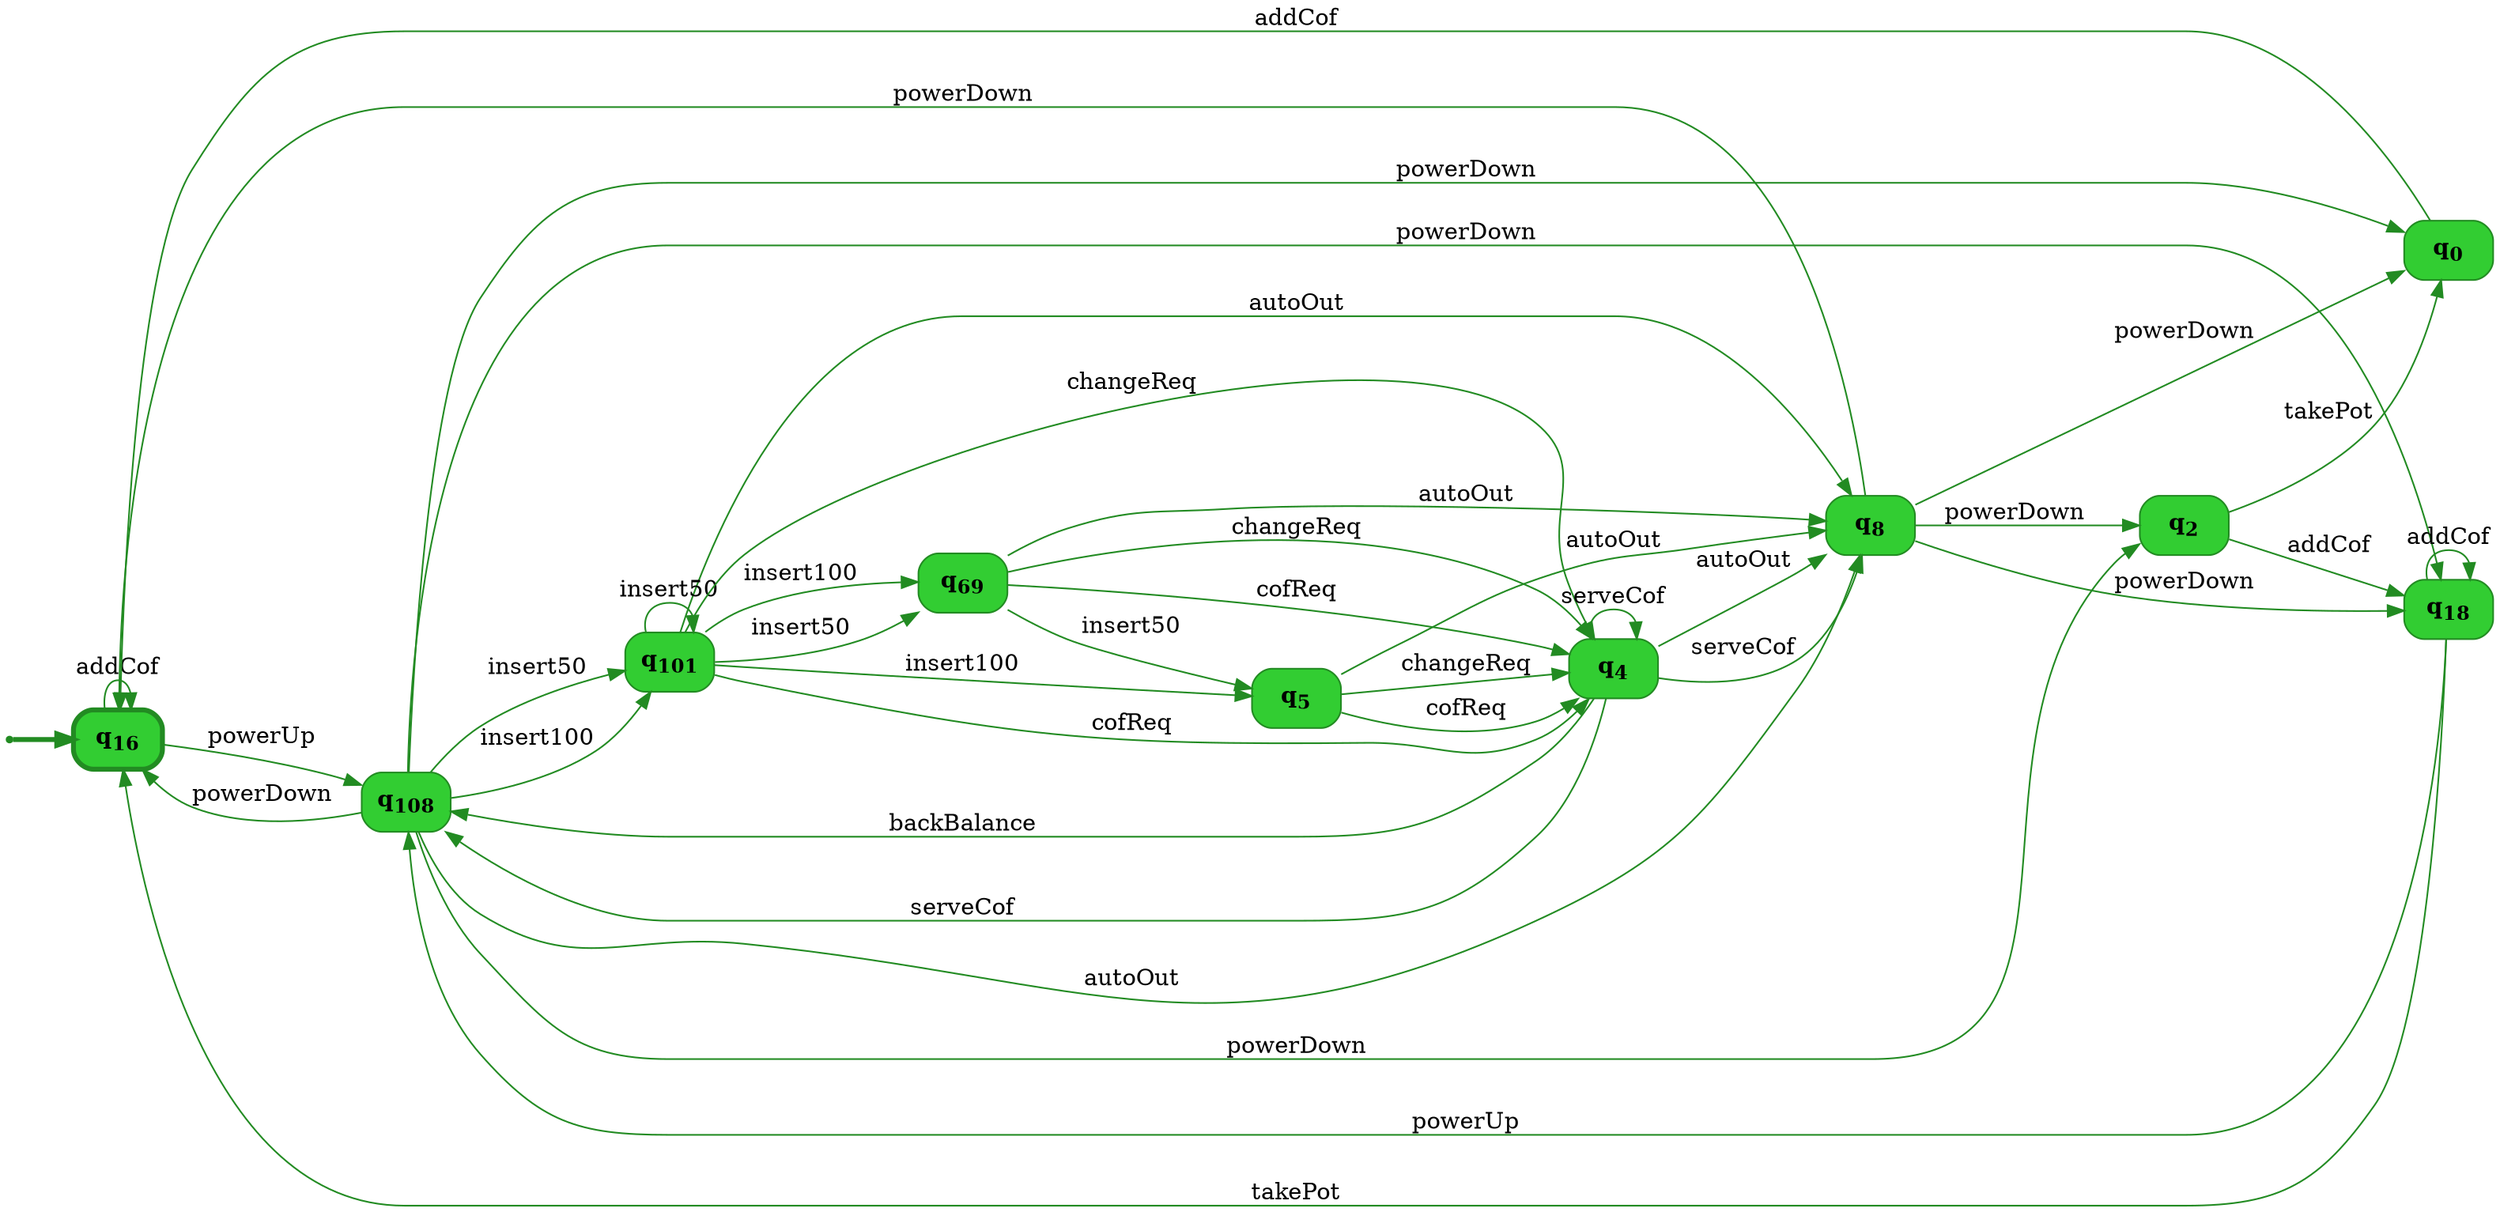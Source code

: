 digraph g {

	rankdir="LR"

	__invisible__[shape="point", color="forestgreen"]
	q16[label=<<b>q<sub>16</sub></b>>, shape="box", style="rounded, filled", fillcolor="limegreen", color="forestgreen", penwidth=3] // Initial
	q108[label=<<b>q<sub>108</sub></b>>, shape="box", style="rounded, filled", fillcolor="limegreen", color="forestgreen"]
	q8[label=<<b>q<sub>8</sub></b>>, shape="box", style="rounded, filled", fillcolor="limegreen", color="forestgreen"]
	q0[label=<<b>q<sub>0</sub></b>>, shape="box", style="rounded, filled", fillcolor="limegreen", color="forestgreen"]
	q2[label=<<b>q<sub>2</sub></b>>, shape="box", style="rounded, filled", fillcolor="limegreen", color="forestgreen"]
	q18[label=<<b>q<sub>18</sub></b>>, shape="box", style="rounded, filled", fillcolor="limegreen", color="forestgreen"]
	q101[label=<<b>q<sub>101</sub></b>>, shape="box", style="rounded, filled", fillcolor="limegreen", color="forestgreen"]
	q4[label=<<b>q<sub>4</sub></b>>, shape="box", style="rounded, filled", fillcolor="limegreen", color="forestgreen"]
	q5[label=<<b>q<sub>5</sub></b>>, shape="box", style="rounded, filled", fillcolor="limegreen", color="forestgreen"]
	q69[label=<<b>q<sub>69</sub></b>>, shape="box", style="rounded, filled", fillcolor="limegreen", color="forestgreen"]

	__invisible__ -> q16[penwidth=3, color="forestgreen"]
	q16 -> q108[label=<powerUp>, color="forestgreen"]
	q108 -> q8[label=<autoOut>, color="forestgreen"]
	q8 -> q16[label=<powerDown>, color="forestgreen"]
	q8 -> q0[label=<powerDown>, color="forestgreen"]
	q0 -> q16[label=<addCof>, color="forestgreen"]
	q8 -> q2[label=<powerDown>, color="forestgreen"]
	q2 -> q18[label=<addCof>, color="forestgreen"]
	q18 -> q18[label=<addCof>, color="forestgreen"]
	q18 -> q108[label=<powerUp>, color="forestgreen"]
	q18 -> q16[label=<takePot>, color="forestgreen"]
	q2 -> q0[label=<takePot>, color="forestgreen"]
	q8 -> q18[label=<powerDown>, color="forestgreen"]
	q108 -> q101[label=<insert100>, color="forestgreen"]
	q101 -> q8[label=<autoOut>, color="forestgreen"]
	q101 -> q4[label=<changeReq>, color="forestgreen"]
	q4 -> q8[label=<autoOut>, color="forestgreen"]
	q4 -> q108[label=<backBalance>, color="forestgreen"]
	q4 -> q4[label=<serveCof>, color="forestgreen"]
	q4 -> q8[label=<serveCof>, color="forestgreen"]
	q4 -> q108[label=<serveCof>, color="forestgreen"]
	q101 -> q4[label=<cofReq>, color="forestgreen"]
	q101 -> q5[label=<insert100>, color="forestgreen"]
	q5 -> q8[label=<autoOut>, color="forestgreen"]
	q5 -> q4[label=<changeReq>, color="forestgreen"]
	q5 -> q4[label=<cofReq>, color="forestgreen"]
	q101 -> q69[label=<insert100>, color="forestgreen"]
	q69 -> q8[label=<autoOut>, color="forestgreen"]
	q69 -> q4[label=<changeReq>, color="forestgreen"]
	q69 -> q4[label=<cofReq>, color="forestgreen"]
	q69 -> q5[label=<insert50>, color="forestgreen"]
	q101 -> q69[label=<insert50>, color="forestgreen"]
	q101 -> q101[label=<insert50>, color="forestgreen"]
	q108 -> q101[label=<insert50>, color="forestgreen"]
	q108 -> q16[label=<powerDown>, color="forestgreen"]
	q108 -> q0[label=<powerDown>, color="forestgreen"]
	q108 -> q2[label=<powerDown>, color="forestgreen"]
	q108 -> q18[label=<powerDown>, color="forestgreen"]
	q16 -> q16[label=<addCof>, color="forestgreen"]

}
